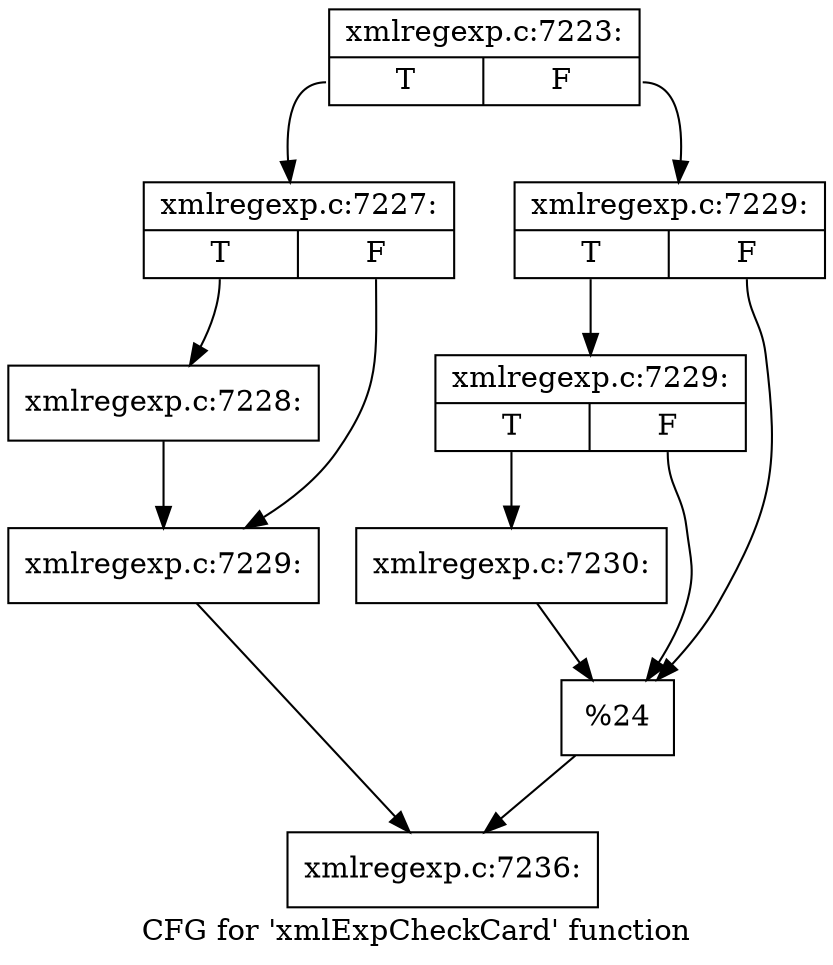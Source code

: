 digraph "CFG for 'xmlExpCheckCard' function" {
	label="CFG for 'xmlExpCheckCard' function";

	Node0x451b290 [shape=record,label="{xmlregexp.c:7223:|{<s0>T|<s1>F}}"];
	Node0x451b290:s0 -> Node0x4527e90;
	Node0x451b290:s1 -> Node0x4527f30;
	Node0x4527e90 [shape=record,label="{xmlregexp.c:7227:|{<s0>T|<s1>F}}"];
	Node0x4527e90:s0 -> Node0x4528450;
	Node0x4527e90:s1 -> Node0x45284a0;
	Node0x4528450 [shape=record,label="{xmlregexp.c:7228:}"];
	Node0x4528450 -> Node0x45284a0;
	Node0x45284a0 [shape=record,label="{xmlregexp.c:7229:}"];
	Node0x45284a0 -> Node0x4527ee0;
	Node0x4527f30 [shape=record,label="{xmlregexp.c:7229:|{<s0>T|<s1>F}}"];
	Node0x4527f30:s0 -> Node0x4528b90;
	Node0x4527f30:s1 -> Node0x4528b40;
	Node0x4528b90 [shape=record,label="{xmlregexp.c:7229:|{<s0>T|<s1>F}}"];
	Node0x4528b90:s0 -> Node0x4528af0;
	Node0x4528b90:s1 -> Node0x4528b40;
	Node0x4528af0 [shape=record,label="{xmlregexp.c:7230:}"];
	Node0x4528af0 -> Node0x4528b40;
	Node0x4528b40 [shape=record,label="{%24}"];
	Node0x4528b40 -> Node0x4527ee0;
	Node0x4527ee0 [shape=record,label="{xmlregexp.c:7236:}"];
}
